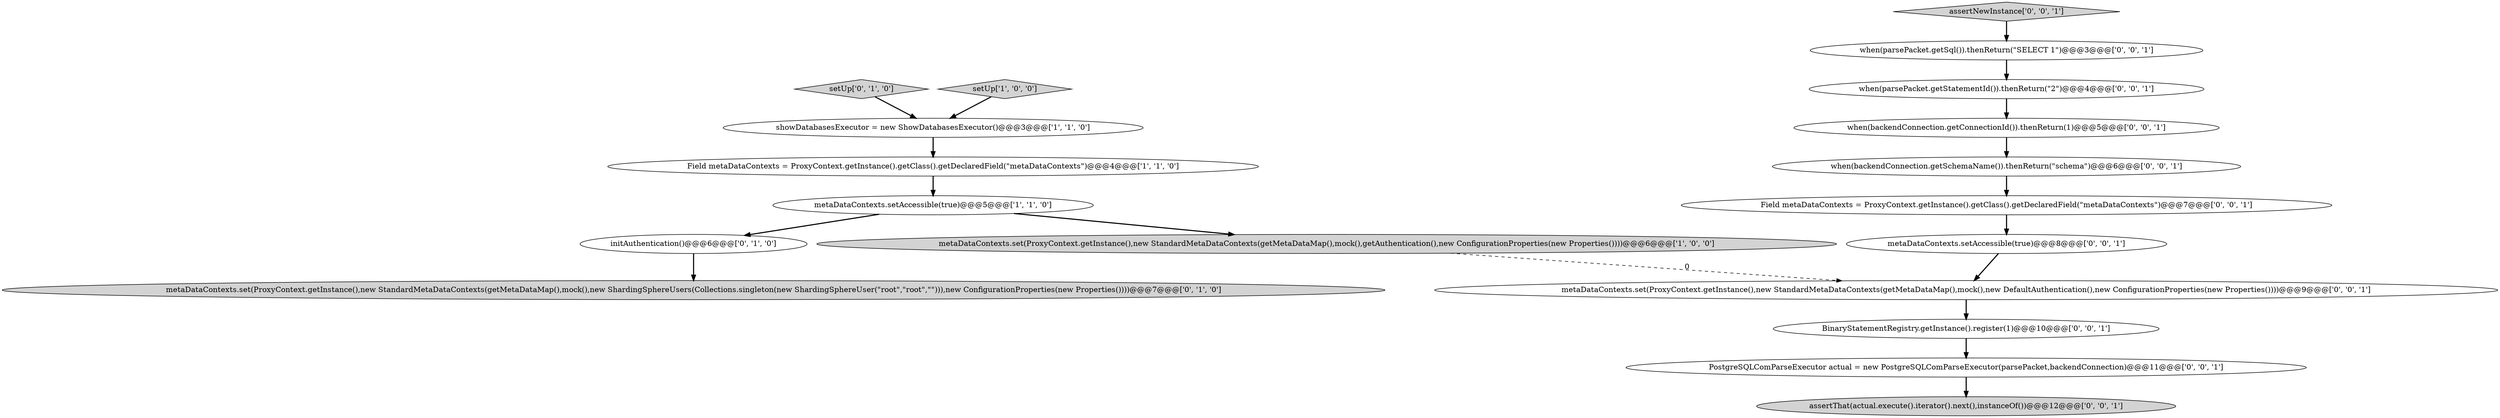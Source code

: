 digraph {
12 [style = filled, label = "when(backendConnection.getConnectionId()).thenReturn(1)@@@5@@@['0', '0', '1']", fillcolor = white, shape = ellipse image = "AAA0AAABBB3BBB"];
0 [style = filled, label = "metaDataContexts.set(ProxyContext.getInstance(),new StandardMetaDataContexts(getMetaDataMap(),mock(),getAuthentication(),new ConfigurationProperties(new Properties())))@@@6@@@['1', '0', '0']", fillcolor = lightgray, shape = ellipse image = "AAA0AAABBB1BBB"];
9 [style = filled, label = "metaDataContexts.set(ProxyContext.getInstance(),new StandardMetaDataContexts(getMetaDataMap(),mock(),new DefaultAuthentication(),new ConfigurationProperties(new Properties())))@@@9@@@['0', '0', '1']", fillcolor = white, shape = ellipse image = "AAA0AAABBB3BBB"];
10 [style = filled, label = "Field metaDataContexts = ProxyContext.getInstance().getClass().getDeclaredField(\"metaDataContexts\")@@@7@@@['0', '0', '1']", fillcolor = white, shape = ellipse image = "AAA0AAABBB3BBB"];
18 [style = filled, label = "assertThat(actual.execute().iterator().next(),instanceOf())@@@12@@@['0', '0', '1']", fillcolor = lightgray, shape = ellipse image = "AAA0AAABBB3BBB"];
7 [style = filled, label = "metaDataContexts.set(ProxyContext.getInstance(),new StandardMetaDataContexts(getMetaDataMap(),mock(),new ShardingSphereUsers(Collections.singleton(new ShardingSphereUser(\"root\",\"root\",\"\"))),new ConfigurationProperties(new Properties())))@@@7@@@['0', '1', '0']", fillcolor = lightgray, shape = ellipse image = "AAA1AAABBB2BBB"];
6 [style = filled, label = "initAuthentication()@@@6@@@['0', '1', '0']", fillcolor = white, shape = ellipse image = "AAA0AAABBB2BBB"];
4 [style = filled, label = "Field metaDataContexts = ProxyContext.getInstance().getClass().getDeclaredField(\"metaDataContexts\")@@@4@@@['1', '1', '0']", fillcolor = white, shape = ellipse image = "AAA0AAABBB1BBB"];
14 [style = filled, label = "BinaryStatementRegistry.getInstance().register(1)@@@10@@@['0', '0', '1']", fillcolor = white, shape = ellipse image = "AAA0AAABBB3BBB"];
5 [style = filled, label = "setUp['0', '1', '0']", fillcolor = lightgray, shape = diamond image = "AAA0AAABBB2BBB"];
16 [style = filled, label = "PostgreSQLComParseExecutor actual = new PostgreSQLComParseExecutor(parsePacket,backendConnection)@@@11@@@['0', '0', '1']", fillcolor = white, shape = ellipse image = "AAA0AAABBB3BBB"];
11 [style = filled, label = "when(parsePacket.getStatementId()).thenReturn(\"2\")@@@4@@@['0', '0', '1']", fillcolor = white, shape = ellipse image = "AAA0AAABBB3BBB"];
3 [style = filled, label = "setUp['1', '0', '0']", fillcolor = lightgray, shape = diamond image = "AAA0AAABBB1BBB"];
1 [style = filled, label = "metaDataContexts.setAccessible(true)@@@5@@@['1', '1', '0']", fillcolor = white, shape = ellipse image = "AAA0AAABBB1BBB"];
17 [style = filled, label = "when(backendConnection.getSchemaName()).thenReturn(\"schema\")@@@6@@@['0', '0', '1']", fillcolor = white, shape = ellipse image = "AAA0AAABBB3BBB"];
13 [style = filled, label = "when(parsePacket.getSql()).thenReturn(\"SELECT 1\")@@@3@@@['0', '0', '1']", fillcolor = white, shape = ellipse image = "AAA0AAABBB3BBB"];
8 [style = filled, label = "assertNewInstance['0', '0', '1']", fillcolor = lightgray, shape = diamond image = "AAA0AAABBB3BBB"];
2 [style = filled, label = "showDatabasesExecutor = new ShowDatabasesExecutor()@@@3@@@['1', '1', '0']", fillcolor = white, shape = ellipse image = "AAA0AAABBB1BBB"];
15 [style = filled, label = "metaDataContexts.setAccessible(true)@@@8@@@['0', '0', '1']", fillcolor = white, shape = ellipse image = "AAA0AAABBB3BBB"];
5->2 [style = bold, label=""];
17->10 [style = bold, label=""];
10->15 [style = bold, label=""];
13->11 [style = bold, label=""];
12->17 [style = bold, label=""];
8->13 [style = bold, label=""];
6->7 [style = bold, label=""];
2->4 [style = bold, label=""];
11->12 [style = bold, label=""];
15->9 [style = bold, label=""];
14->16 [style = bold, label=""];
1->6 [style = bold, label=""];
3->2 [style = bold, label=""];
16->18 [style = bold, label=""];
4->1 [style = bold, label=""];
9->14 [style = bold, label=""];
1->0 [style = bold, label=""];
0->9 [style = dashed, label="0"];
}
